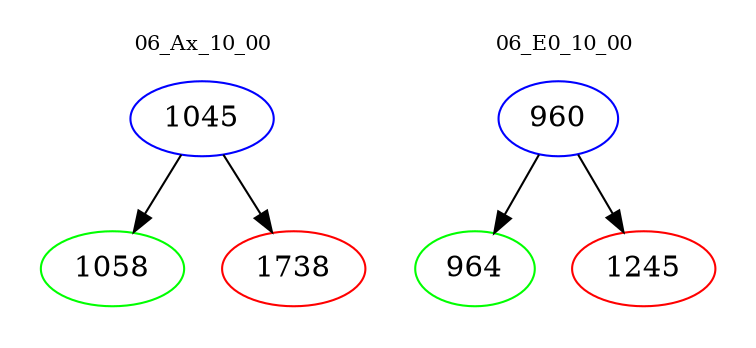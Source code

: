 digraph{
subgraph cluster_0 {
color = white
label = "06_Ax_10_00";
fontsize=10;
T0_1045 [label="1045", color="blue"]
T0_1045 -> T0_1058 [color="black"]
T0_1058 [label="1058", color="green"]
T0_1045 -> T0_1738 [color="black"]
T0_1738 [label="1738", color="red"]
}
subgraph cluster_1 {
color = white
label = "06_E0_10_00";
fontsize=10;
T1_960 [label="960", color="blue"]
T1_960 -> T1_964 [color="black"]
T1_964 [label="964", color="green"]
T1_960 -> T1_1245 [color="black"]
T1_1245 [label="1245", color="red"]
}
}
